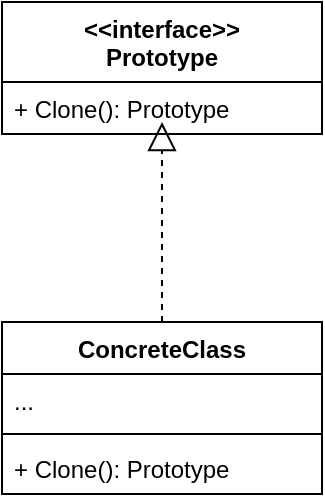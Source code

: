 <mxfile version="13.3.1" type="device"><diagram id="pJTuWzu1JqN1NUDQf39b" name="Page-1"><mxGraphModel dx="1422" dy="816" grid="1" gridSize="10" guides="1" tooltips="1" connect="1" arrows="1" fold="1" page="1" pageScale="1" pageWidth="850" pageHeight="1100" math="0" shadow="0"><root><mxCell id="0"/><mxCell id="1" parent="0"/><mxCell id="ULSASquCWoMV-y7-LZl2-2" value="&lt;&lt;interface&gt;&gt;&#10;Prototype" style="swimlane;fontStyle=1;align=center;verticalAlign=top;childLayout=stackLayout;horizontal=1;startSize=40;horizontalStack=0;resizeParent=1;resizeParentMax=0;resizeLast=0;collapsible=1;marginBottom=0;" vertex="1" parent="1"><mxGeometry x="90" y="70" width="160" height="66" as="geometry"/></mxCell><mxCell id="ULSASquCWoMV-y7-LZl2-5" value="+ Clone(): Prototype" style="text;strokeColor=none;fillColor=none;align=left;verticalAlign=top;spacingLeft=4;spacingRight=4;overflow=hidden;rotatable=0;points=[[0,0.5],[1,0.5]];portConstraint=eastwest;" vertex="1" parent="ULSASquCWoMV-y7-LZl2-2"><mxGeometry y="40" width="160" height="26" as="geometry"/></mxCell><mxCell id="ULSASquCWoMV-y7-LZl2-6" value="ConcreteClass" style="swimlane;fontStyle=1;align=center;verticalAlign=top;childLayout=stackLayout;horizontal=1;startSize=26;horizontalStack=0;resizeParent=1;resizeParentMax=0;resizeLast=0;collapsible=1;marginBottom=0;" vertex="1" parent="1"><mxGeometry x="90" y="230" width="160" height="86" as="geometry"/></mxCell><mxCell id="ULSASquCWoMV-y7-LZl2-7" value="..." style="text;strokeColor=none;fillColor=none;align=left;verticalAlign=top;spacingLeft=4;spacingRight=4;overflow=hidden;rotatable=0;points=[[0,0.5],[1,0.5]];portConstraint=eastwest;" vertex="1" parent="ULSASquCWoMV-y7-LZl2-6"><mxGeometry y="26" width="160" height="26" as="geometry"/></mxCell><mxCell id="ULSASquCWoMV-y7-LZl2-8" value="" style="line;strokeWidth=1;fillColor=none;align=left;verticalAlign=middle;spacingTop=-1;spacingLeft=3;spacingRight=3;rotatable=0;labelPosition=right;points=[];portConstraint=eastwest;" vertex="1" parent="ULSASquCWoMV-y7-LZl2-6"><mxGeometry y="52" width="160" height="8" as="geometry"/></mxCell><mxCell id="ULSASquCWoMV-y7-LZl2-9" value="+ Clone(): Prototype" style="text;strokeColor=none;fillColor=none;align=left;verticalAlign=top;spacingLeft=4;spacingRight=4;overflow=hidden;rotatable=0;points=[[0,0.5],[1,0.5]];portConstraint=eastwest;" vertex="1" parent="ULSASquCWoMV-y7-LZl2-6"><mxGeometry y="60" width="160" height="26" as="geometry"/></mxCell><mxCell id="ULSASquCWoMV-y7-LZl2-10" value="" style="endArrow=block;dashed=1;endFill=0;endSize=12;html=1;" edge="1" parent="1"><mxGeometry width="160" relative="1" as="geometry"><mxPoint x="170" y="230" as="sourcePoint"/><mxPoint x="170" y="130" as="targetPoint"/></mxGeometry></mxCell></root></mxGraphModel></diagram></mxfile>